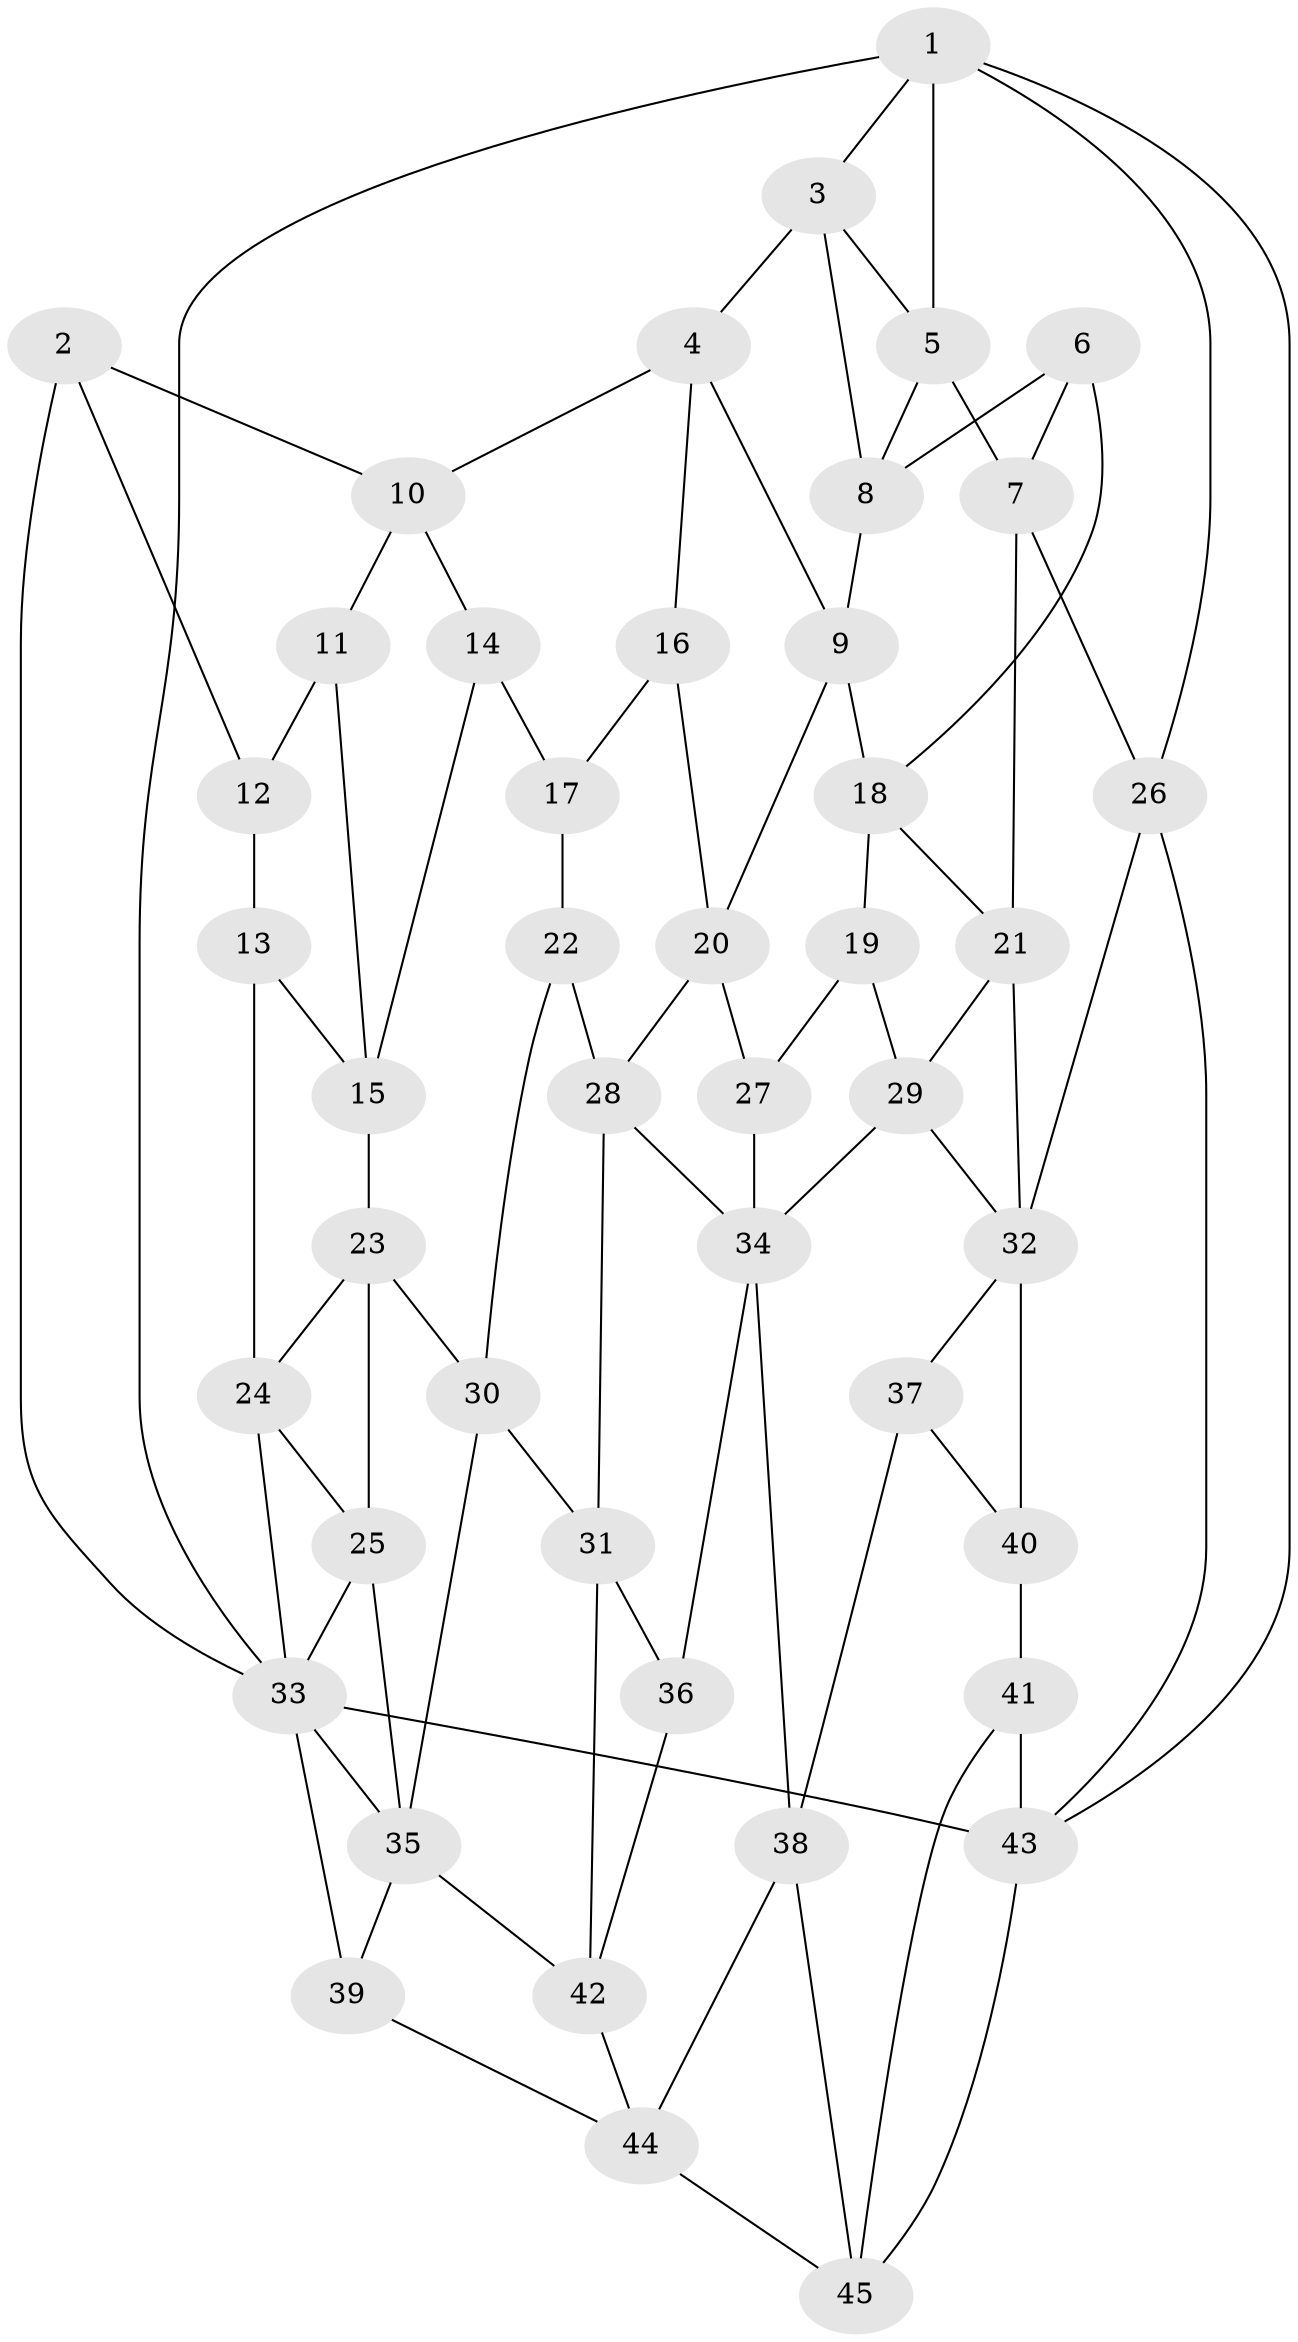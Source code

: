 // original degree distribution, {3: 0.03333333333333333, 4: 0.23333333333333334, 6: 0.23333333333333334, 5: 0.5}
// Generated by graph-tools (version 1.1) at 2025/27/03/09/25 03:27:08]
// undirected, 45 vertices, 86 edges
graph export_dot {
graph [start="1"]
  node [color=gray90,style=filled];
  1;
  2;
  3;
  4;
  5;
  6;
  7;
  8;
  9;
  10;
  11;
  12;
  13;
  14;
  15;
  16;
  17;
  18;
  19;
  20;
  21;
  22;
  23;
  24;
  25;
  26;
  27;
  28;
  29;
  30;
  31;
  32;
  33;
  34;
  35;
  36;
  37;
  38;
  39;
  40;
  41;
  42;
  43;
  44;
  45;
  1 -- 3 [weight=1.0];
  1 -- 5 [weight=1.0];
  1 -- 26 [weight=1.0];
  1 -- 33 [weight=1.0];
  1 -- 43 [weight=1.0];
  2 -- 10 [weight=1.0];
  2 -- 12 [weight=1.0];
  2 -- 33 [weight=1.0];
  3 -- 4 [weight=1.0];
  3 -- 5 [weight=1.0];
  3 -- 8 [weight=1.0];
  4 -- 9 [weight=1.0];
  4 -- 10 [weight=1.0];
  4 -- 16 [weight=1.0];
  5 -- 7 [weight=1.0];
  5 -- 8 [weight=1.0];
  6 -- 7 [weight=1.0];
  6 -- 8 [weight=1.0];
  6 -- 18 [weight=1.0];
  7 -- 21 [weight=1.0];
  7 -- 26 [weight=1.0];
  8 -- 9 [weight=1.0];
  9 -- 18 [weight=1.0];
  9 -- 20 [weight=1.0];
  10 -- 11 [weight=1.0];
  10 -- 14 [weight=1.0];
  11 -- 12 [weight=1.0];
  11 -- 15 [weight=1.0];
  12 -- 13 [weight=1.0];
  13 -- 15 [weight=1.0];
  13 -- 24 [weight=1.0];
  14 -- 15 [weight=1.0];
  14 -- 17 [weight=1.0];
  15 -- 23 [weight=1.0];
  16 -- 17 [weight=1.0];
  16 -- 20 [weight=1.0];
  17 -- 22 [weight=2.0];
  18 -- 19 [weight=1.0];
  18 -- 21 [weight=1.0];
  19 -- 27 [weight=1.0];
  19 -- 29 [weight=1.0];
  20 -- 27 [weight=1.0];
  20 -- 28 [weight=1.0];
  21 -- 29 [weight=1.0];
  21 -- 32 [weight=1.0];
  22 -- 28 [weight=1.0];
  22 -- 30 [weight=1.0];
  23 -- 24 [weight=1.0];
  23 -- 25 [weight=1.0];
  23 -- 30 [weight=1.0];
  24 -- 25 [weight=1.0];
  24 -- 33 [weight=1.0];
  25 -- 33 [weight=1.0];
  25 -- 35 [weight=1.0];
  26 -- 32 [weight=1.0];
  26 -- 43 [weight=1.0];
  27 -- 34 [weight=2.0];
  28 -- 31 [weight=1.0];
  28 -- 34 [weight=1.0];
  29 -- 32 [weight=1.0];
  29 -- 34 [weight=1.0];
  30 -- 31 [weight=1.0];
  30 -- 35 [weight=1.0];
  31 -- 36 [weight=1.0];
  31 -- 42 [weight=1.0];
  32 -- 37 [weight=1.0];
  32 -- 40 [weight=2.0];
  33 -- 35 [weight=1.0];
  33 -- 39 [weight=2.0];
  33 -- 43 [weight=1.0];
  34 -- 36 [weight=1.0];
  34 -- 38 [weight=1.0];
  35 -- 39 [weight=1.0];
  35 -- 42 [weight=1.0];
  36 -- 42 [weight=1.0];
  37 -- 38 [weight=1.0];
  37 -- 40 [weight=1.0];
  38 -- 44 [weight=1.0];
  38 -- 45 [weight=1.0];
  39 -- 44 [weight=1.0];
  40 -- 41 [weight=1.0];
  41 -- 43 [weight=1.0];
  41 -- 45 [weight=1.0];
  42 -- 44 [weight=1.0];
  43 -- 45 [weight=1.0];
  44 -- 45 [weight=1.0];
}

